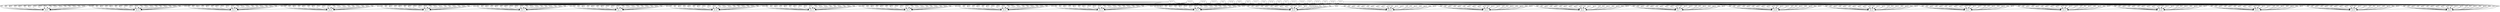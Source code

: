 digraph G {
    TC1 -> RL9 [ label="pass" ];
    TC1 -> RL11 [ label="pass" ];
    TC1 -> RL13 [ label="pass" ];
    TC1 -> RL15 [ label="pass" ];
    TC1 -> RL17 [ label="pass" ];
    TC1 -> RL19 [ label="pass" ];
    TC1 -> RL21 [ label="pass" ];
    TC1 -> RL23 [ label="pass" ];
    TC1 -> RL25 [ label="pass" ];
    TC1 -> RL27 [ label="pass" ];
    TC1 -> RL29 [ label="pass" ];
    TC1 -> RL31 [ label="pass" ];
    TC1 -> RL37 [ label="pass" ];
    TC1 -> RL39 [ label="pass" ];
    TC1 -> RL41 [ label="pass" ];
    TC1 -> RL43 [ label="pass" ];
    TC1 -> RL45 [ label="pass" ];
    TC1 -> RL47 [ label="pass" ];
    TC1 -> RL49 [ label="pass" ];
    TC1 -> RL53 [ label="pass" ];
    TC1 -> RL55 [ label="pass" ];
    TC1 -> RL65 [ label="pass" ];
    TC1 -> RL67 [ label="pass" ];
    TC1 -> RL69 [ label="pass" ];
    TC1 -> RL71 [ label="pass" ];
    TC1 -> RL77 [ label="pass" ];
    TC2 -> RL9 [ label="pass" ];
    TC2 -> RL11 [ label="pass" ];
    TC2 -> RL13 [ label="pass" ];
    TC2 -> RL15 [ label="pass" ];
    TC2 -> RL17 [ label="pass" ];
    TC2 -> RL19 [ label="pass" ];
    TC2 -> RL21 [ label="pass" ];
    TC2 -> RL23 [ label="pass" ];
    TC2 -> RL25 [ label="pass" ];
    TC2 -> RL27 [ label="pass" ];
    TC2 -> RL29 [ label="pass" ];
    TC2 -> RL31 [ label="pass" ];
    TC2 -> RL37 [ label="pass" ];
    TC2 -> RL39 [ label="pass" ];
    TC2 -> RL41 [ label="pass" ];
    TC2 -> RL43 [ label="pass" ];
    TC2 -> RL45 [ label="pass" ];
    TC2 -> RL47 [ label="pass" ];
    TC2 -> RL49 [ label="pass" ];
    TC2 -> RL53 [ label="pass" ];
    TC2 -> RL55 [ label="pass" ];
    TC2 -> RL65 [ label="pass" ];
    TC2 -> RL67 [ label="pass" ];
    TC2 -> RL69 [ label="pass" ];
    TC2 -> RL71 [ label="pass" ];
    TC2 -> RL77 [ label="pass" ];
    TC3 -> RL9 [ label="pass" ];
    TC3 -> RL11 [ label="pass" ];
    TC3 -> RL13 [ label="pass" ];
    TC3 -> RL15 [ label="pass" ];
    TC3 -> RL17 [ label="pass" ];
    TC3 -> RL19 [ label="pass" ];
    TC3 -> RL21 [ label="pass" ];
    TC3 -> RL23 [ label="pass" ];
    TC3 -> RL25 [ label="pass" ];
    TC3 -> RL27 [ label="pass" ];
    TC3 -> RL29 [ label="pass" ];
    TC3 -> RL31 [ label="pass" ];
    TC3 -> RL37 [ label="pass" ];
    TC3 -> RL39 [ label="pass" ];
    TC3 -> RL41 [ label="pass" ];
    TC3 -> RL43 [ label="pass" ];
    TC3 -> RL45 [ label="pass" ];
    TC3 -> RL47 [ label="pass" ];
    TC3 -> RL49 [ label="pass" ];
    TC3 -> RL53 [ label="pass" ];
    TC3 -> RL55 [ label="pass" ];
    TC3 -> RL65 [ label="pass" ];
    TC3 -> RL67 [ label="pass" ];
    TC3 -> RL69 [ label="pass" ];
    TC3 -> RL71 [ label="pass" ];
    TC3 -> RL77 [ label="pass" ];
    TC4 -> RL9 [ label="pass" ];
    TC4 -> RL11 [ label="pass" ];
    TC4 -> RL13 [ label="pass" ];
    TC4 -> RL15 [ label="pass" ];
    TC4 -> RL17 [ label="pass" ];
    TC4 -> RL19 [ label="pass" ];
    TC4 -> RL21 [ label="pass" ];
    TC4 -> RL23 [ label="pass" ];
    TC4 -> RL25 [ label="pass" ];
    TC4 -> RL27 [ label="pass" ];
    TC4 -> RL29 [ label="pass" ];
    TC4 -> RL31 [ label="pass" ];
    TC4 -> RL37 [ label="pass" ];
    TC4 -> RL39 [ label="pass" ];
    TC4 -> RL41 [ label="pass" ];
    TC4 -> RL43 [ label="pass" ];
    TC4 -> RL45 [ label="pass" ];
    TC4 -> RL47 [ label="pass" ];
    TC4 -> RL49 [ label="pass" ];
    TC4 -> RL53 [ label="pass" ];
    TC4 -> RL55 [ label="pass" ];
    TC4 -> RL65 [ label="pass" ];
    TC4 -> RL67 [ label="pass" ];
    TC4 -> RL69 [ label="pass" ];
    TC4 -> RL71 [ label="pass" ];
    TC4 -> RL77 [ label="pass" ];
    TC5 -> RL9 [ label="pass" ];
    TC5 -> RL11 [ label="pass" ];
    TC5 -> RL13 [ label="pass" ];
    TC5 -> RL15 [ label="pass" ];
    TC5 -> RL17 [ label="pass" ];
    TC5 -> RL19 [ label="pass" ];
    TC5 -> RL21 [ label="pass" ];
    TC5 -> RL23 [ label="pass" ];
    TC5 -> RL25 [ label="pass" ];
    TC5 -> RL27 [ label="pass" ];
    TC5 -> RL29 [ label="pass" ];
    TC5 -> RL31 [ label="pass" ];
    TC5 -> RL37 [ label="pass" ];
    TC5 -> RL39 [ label="pass" ];
    TC5 -> RL41 [ label="pass" ];
    TC5 -> RL43 [ label="pass" ];
    TC5 -> RL45 [ label="pass" ];
    TC5 -> RL47 [ label="pass" ];
    TC5 -> RL49 [ label="pass" ];
    TC5 -> RL53 [ label="pass" ];
    TC5 -> RL55 [ label="pass" ];
    TC5 -> RL65 [ label="pass" ];
    TC5 -> RL67 [ label="pass" ];
    TC5 -> RL69 [ label="pass" ];
    TC5 -> RL71 [ label="pass" ];
    TC5 -> RL77 [ label="pass" ];
    TC6 -> RL9 [ label="pass" ];
    TC6 -> RL11 [ label="pass" ];
    TC6 -> RL13 [ label="pass" ];
    TC6 -> RL15 [ label="pass" ];
    TC6 -> RL17 [ label="pass" ];
    TC6 -> RL19 [ label="pass" ];
    TC6 -> RL21 [ label="pass" ];
    TC6 -> RL23 [ label="pass" ];
    TC6 -> RL25 [ label="pass" ];
    TC6 -> RL27 [ label="pass" ];
    TC6 -> RL29 [ label="pass" ];
    TC6 -> RL31 [ label="pass" ];
    TC6 -> RL37 [ label="pass" ];
    TC6 -> RL39 [ label="pass" ];
    TC6 -> RL41 [ label="pass" ];
    TC6 -> RL43 [ label="pass" ];
    TC6 -> RL45 [ label="pass" ];
    TC6 -> RL47 [ label="pass" ];
    TC6 -> RL49 [ label="pass" ];
    TC6 -> RL53 [ label="pass" ];
    TC6 -> RL55 [ label="pass" ];
    TC6 -> RL65 [ label="pass" ];
    TC6 -> RL67 [ label="pass" ];
    TC6 -> RL69 [ label="pass" ];
    TC6 -> RL71 [ label="pass" ];
    TC6 -> RL77 [ label="pass" ];
    TC7 -> RL9 [ label="pass" ];
    TC7 -> RL11 [ label="pass" ];
    TC7 -> RL13 [ label="pass" ];
    TC7 -> RL15 [ label="pass" ];
    TC7 -> RL17 [ label="pass" ];
    TC7 -> RL19 [ label="pass" ];
    TC7 -> RL21 [ label="pass" ];
    TC7 -> RL23 [ label="pass" ];
    TC7 -> RL25 [ label="pass" ];
    TC7 -> RL27 [ label="pass" ];
    TC7 -> RL29 [ label="pass" ];
    TC7 -> RL31 [ label="pass" ];
    TC7 -> RL37 [ label="pass" ];
    TC7 -> RL39 [ label="pass" ];
    TC7 -> RL41 [ label="pass" ];
    TC7 -> RL43 [ label="pass" ];
    TC7 -> RL45 [ label="pass" ];
    TC7 -> RL47 [ label="pass" ];
    TC7 -> RL49 [ label="pass" ];
    TC7 -> RL53 [ label="pass" ];
    TC7 -> RL55 [ label="pass" ];
    TC7 -> RL65 [ label="pass" ];
    TC7 -> RL67 [ label="pass" ];
    TC7 -> RL69 [ label="pass" ];
    TC7 -> RL71 [ label="pass" ];
    TC7 -> RL77 [ label="pass" ];
    TC8 -> RL9 [ label="pass" ];
    TC8 -> RL11 [ label="pass" ];
    TC8 -> RL13 [ label="pass" ];
    TC8 -> RL15 [ label="pass" ];
    TC8 -> RL17 [ label="pass" ];
    TC8 -> RL19 [ label="pass" ];
    TC8 -> RL21 [ label="pass" ];
    TC8 -> RL23 [ label="pass" ];
    TC8 -> RL25 [ label="pass" ];
    TC8 -> RL27 [ label="pass" ];
    TC8 -> RL29 [ label="pass" ];
    TC8 -> RL31 [ label="pass" ];
    TC8 -> RL37 [ label="pass" ];
    TC8 -> RL39 [ label="pass" ];
    TC8 -> RL41 [ label="pass" ];
    TC8 -> RL43 [ label="pass" ];
    TC8 -> RL45 [ label="pass" ];
    TC8 -> RL47 [ label="pass" ];
    TC8 -> RL49 [ label="pass" ];
    TC8 -> RL53 [ label="pass" ];
    TC8 -> RL55 [ label="pass" ];
    TC8 -> RL65 [ label="pass" ];
    TC8 -> RL67 [ label="pass" ];
    TC8 -> RL69 [ label="pass" ];
    TC8 -> RL71 [ label="pass" ];
    TC8 -> RL77 [ label="pass" ];
    TC9 -> RL9 [ label="pass" ];
    TC9 -> RL11 [ label="pass" ];
    TC9 -> RL13 [ label="pass" ];
    TC9 -> RL15 [ label="pass" ];
    TC9 -> RL17 [ label="pass" ];
    TC9 -> RL19 [ label="pass" ];
    TC9 -> RL21 [ label="pass" ];
    TC9 -> RL23 [ label="pass" ];
    TC9 -> RL25 [ label="pass" ];
    TC9 -> RL27 [ label="pass" ];
    TC9 -> RL29 [ label="pass" ];
    TC9 -> RL31 [ label="pass" ];
    TC9 -> RL37 [ label="pass" ];
    TC9 -> RL39 [ label="pass" ];
    TC9 -> RL41 [ label="pass" ];
    TC9 -> RL43 [ label="pass" ];
    TC9 -> RL45 [ label="pass" ];
    TC9 -> RL47 [ label="pass" ];
    TC9 -> RL49 [ label="pass" ];
    TC9 -> RL53 [ label="pass" ];
    TC9 -> RL55 [ label="pass" ];
    TC9 -> RL65 [ label="pass" ];
    TC9 -> RL67 [ label="pass" ];
    TC9 -> RL69 [ label="pass" ];
    TC9 -> RL71 [ label="pass" ];
    TC9 -> RL77 [ label="pass" ];
    TC10 -> RL9 [ label="pass" ];
    TC10 -> RL11 [ label="pass" ];
    TC10 -> RL13 [ label="pass" ];
    TC10 -> RL15 [ label="pass" ];
    TC10 -> RL17 [ label="pass" ];
    TC10 -> RL19 [ label="pass" ];
    TC10 -> RL21 [ label="pass" ];
    TC10 -> RL23 [ label="pass" ];
    TC10 -> RL25 [ label="pass" ];
    TC10 -> RL27 [ label="pass" ];
    TC10 -> RL29 [ label="pass" ];
    TC10 -> RL31 [ label="pass" ];
    TC10 -> RL37 [ label="pass" ];
    TC10 -> RL39 [ label="pass" ];
    TC10 -> RL41 [ label="pass" ];
    TC10 -> RL43 [ label="pass" ];
    TC10 -> RL45 [ label="pass" ];
    TC10 -> RL47 [ label="pass" ];
    TC10 -> RL49 [ label="pass" ];
    TC10 -> RL53 [ label="pass" ];
    TC10 -> RL55 [ label="pass" ];
    TC10 -> RL65 [ label="pass" ];
    TC10 -> RL67 [ label="pass" ];
    TC10 -> RL69 [ label="pass" ];
    TC10 -> RL71 [ label="pass" ];
    TC10 -> RL77 [ label="pass" ];
    TC11 -> RL9 [ label="pass" ];
    TC11 -> RL11 [ label="pass" ];
    TC11 -> RL13 [ label="pass" ];
    TC11 -> RL15 [ label="pass" ];
    TC11 -> RL17 [ label="pass" ];
    TC11 -> RL19 [ label="pass" ];
    TC11 -> RL21 [ label="pass" ];
    TC11 -> RL23 [ label="pass" ];
    TC11 -> RL25 [ label="pass" ];
    TC11 -> RL27 [ label="pass" ];
    TC11 -> RL29 [ label="pass" ];
    TC11 -> RL31 [ label="pass" ];
    TC11 -> RL37 [ label="pass" ];
    TC11 -> RL39 [ label="pass" ];
    TC11 -> RL41 [ label="pass" ];
    TC11 -> RL43 [ label="pass" ];
    TC11 -> RL45 [ label="pass" ];
    TC11 -> RL47 [ label="pass" ];
    TC11 -> RL49 [ label="pass" ];
    TC11 -> RL53 [ label="pass" ];
    TC11 -> RL55 [ label="pass" ];
    TC11 -> RL65 [ label="pass" ];
    TC11 -> RL67 [ label="pass" ];
    TC11 -> RL69 [ label="pass" ];
    TC11 -> RL71 [ label="pass" ];
    TC11 -> RL77 [ label="pass" ];
    TC12 -> RL9 [ label="fail" ];
    TC12 -> RL11 [ label="fail" ];
    TC12 -> RL13 [ label="fail" ];
    TC12 -> RL15 [ label="fail" ];
    TC12 -> RL17 [ label="fail" ];
    TC12 -> RL19 [ label="fail" ];
    TC12 -> RL21 [ label="fail" ];
    TC12 -> RL23 [ label="fail" ];
    TC12 -> RL25 [ label="fail" ];
    TC12 -> RL27 [ label="fail" ];
    TC12 -> RL29 [ label="fail" ];
    TC12 -> RL31 [ label="fail" ];
    TC12 -> RL37 [ label="fail" ];
    TC12 -> RL39 [ label="fail" ];
    TC12 -> RL41 [ label="fail" ];
    TC12 -> RL43 [ label="fail" ];
    TC12 -> RL45 [ label="fail" ];
    TC12 -> RL47 [ label="fail" ];
    TC12 -> RL49 [ label="fail" ];
    TC12 -> RL53 [ label="fail" ];
    TC12 -> RL55 [ label="fail" ];
    TC12 -> RL65 [ label="fail" ];
    TC12 -> RL67 [ label="fail" ];
    TC12 -> RL69 [ label="fail" ];
    TC12 -> RL71 [ label="fail" ];
    TC12 -> RL77 [ label="fail" ];
    TC13 -> RL9 [ label="fail" ];
    TC13 -> RL11 [ label="fail" ];
    TC13 -> RL13 [ label="fail" ];
    TC13 -> RL15 [ label="fail" ];
    TC13 -> RL17 [ label="fail" ];
    TC13 -> RL19 [ label="fail" ];
    TC13 -> RL21 [ label="fail" ];
    TC13 -> RL23 [ label="fail" ];
    TC13 -> RL25 [ label="fail" ];
    TC13 -> RL27 [ label="fail" ];
    TC13 -> RL29 [ label="fail" ];
    TC13 -> RL31 [ label="fail" ];
    TC13 -> RL37 [ label="fail" ];
    TC13 -> RL39 [ label="fail" ];
    TC13 -> RL41 [ label="fail" ];
    TC13 -> RL43 [ label="fail" ];
    TC13 -> RL45 [ label="fail" ];
    TC13 -> RL47 [ label="fail" ];
    TC13 -> RL49 [ label="fail" ];
    TC13 -> RL53 [ label="fail" ];
    TC13 -> RL55 [ label="fail" ];
    TC13 -> RL65 [ label="fail" ];
    TC13 -> RL67 [ label="fail" ];
    TC13 -> RL69 [ label="fail" ];
    TC13 -> RL71 [ label="fail" ];
    TC13 -> RL77 [ label="fail" ];
    TC14 -> RL9 [ label="fail" ];
    TC14 -> RL11 [ label="fail" ];
    TC14 -> RL13 [ label="fail" ];
    TC14 -> RL15 [ label="fail" ];
    TC14 -> RL17 [ label="fail" ];
    TC14 -> RL19 [ label="fail" ];
    TC14 -> RL21 [ label="fail" ];
    TC14 -> RL23 [ label="fail" ];
    TC14 -> RL25 [ label="fail" ];
    TC14 -> RL27 [ label="fail" ];
    TC14 -> RL29 [ label="fail" ];
    TC14 -> RL31 [ label="fail" ];
    TC14 -> RL37 [ label="fail" ];
    TC14 -> RL39 [ label="fail" ];
    TC14 -> RL41 [ label="fail" ];
    TC14 -> RL43 [ label="fail" ];
    TC14 -> RL45 [ label="fail" ];
    TC14 -> RL47 [ label="fail" ];
    TC14 -> RL49 [ label="fail" ];
    TC14 -> RL53 [ label="fail" ];
    TC14 -> RL55 [ label="fail" ];
    TC14 -> RL65 [ label="fail" ];
    TC14 -> RL67 [ label="fail" ];
    TC14 -> RL69 [ label="fail" ];
    TC14 -> RL71 [ label="fail" ];
    TC14 -> RL77 [ label="fail" ];
    TC15 -> RL9 [ label="fail" ];
    TC15 -> RL11 [ label="fail" ];
    TC15 -> RL13 [ label="fail" ];
    TC15 -> RL15 [ label="fail" ];
    TC15 -> RL17 [ label="fail" ];
    TC15 -> RL19 [ label="fail" ];
    TC15 -> RL21 [ label="fail" ];
    TC15 -> RL23 [ label="fail" ];
    TC15 -> RL25 [ label="fail" ];
    TC15 -> RL27 [ label="fail" ];
    TC15 -> RL29 [ label="fail" ];
    TC15 -> RL31 [ label="fail" ];
    TC15 -> RL37 [ label="fail" ];
    TC15 -> RL39 [ label="fail" ];
    TC15 -> RL41 [ label="fail" ];
    TC15 -> RL43 [ label="fail" ];
    TC15 -> RL45 [ label="fail" ];
    TC15 -> RL47 [ label="fail" ];
    TC15 -> RL49 [ label="fail" ];
    TC15 -> RL53 [ label="fail" ];
    TC15 -> RL55 [ label="fail" ];
    TC15 -> RL65 [ label="fail" ];
    TC15 -> RL67 [ label="fail" ];
    TC15 -> RL69 [ label="fail" ];
    TC15 -> RL71 [ label="fail" ];
    TC15 -> RL77 [ label="fail" ];
    TC16 -> RL9 [ label="fail" ];
    TC16 -> RL11 [ label="fail" ];
    TC16 -> RL13 [ label="fail" ];
    TC16 -> RL15 [ label="fail" ];
    TC16 -> RL17 [ label="fail" ];
    TC16 -> RL19 [ label="fail" ];
    TC16 -> RL21 [ label="fail" ];
    TC16 -> RL23 [ label="fail" ];
    TC16 -> RL25 [ label="fail" ];
    TC16 -> RL27 [ label="fail" ];
    TC16 -> RL29 [ label="fail" ];
    TC16 -> RL31 [ label="fail" ];
    TC16 -> RL37 [ label="fail" ];
    TC16 -> RL39 [ label="fail" ];
    TC16 -> RL41 [ label="fail" ];
    TC16 -> RL43 [ label="fail" ];
    TC16 -> RL45 [ label="fail" ];
    TC16 -> RL47 [ label="fail" ];
    TC16 -> RL49 [ label="fail" ];
    TC16 -> RL53 [ label="fail" ];
    TC16 -> RL55 [ label="fail" ];
    TC16 -> RL65 [ label="fail" ];
    TC16 -> RL67 [ label="fail" ];
    TC16 -> RL69 [ label="fail" ];
    TC16 -> RL71 [ label="fail" ];
    TC16 -> RL77 [ label="fail" ];
    TC17 -> RL9 [ label="fail" ];
    TC17 -> RL11 [ label="fail" ];
    TC17 -> RL13 [ label="fail" ];
    TC17 -> RL15 [ label="fail" ];
    TC17 -> RL17 [ label="fail" ];
    TC17 -> RL19 [ label="fail" ];
    TC17 -> RL21 [ label="fail" ];
    TC17 -> RL23 [ label="fail" ];
    TC17 -> RL25 [ label="fail" ];
    TC17 -> RL27 [ label="fail" ];
    TC17 -> RL29 [ label="fail" ];
    TC17 -> RL31 [ label="fail" ];
    TC17 -> RL37 [ label="fail" ];
    TC17 -> RL39 [ label="fail" ];
    TC17 -> RL41 [ label="fail" ];
    TC17 -> RL43 [ label="fail" ];
    TC17 -> RL45 [ label="fail" ];
    TC17 -> RL47 [ label="fail" ];
    TC17 -> RL49 [ label="fail" ];
    TC17 -> RL53 [ label="fail" ];
    TC17 -> RL55 [ label="fail" ];
    TC17 -> RL65 [ label="fail" ];
    TC17 -> RL67 [ label="fail" ];
    TC17 -> RL69 [ label="fail" ];
    TC17 -> RL71 [ label="fail" ];
    TC17 -> RL77 [ label="fail" ];
    TC18 -> RL9 [ label="fail" ];
    TC18 -> RL11 [ label="fail" ];
    TC18 -> RL13 [ label="fail" ];
    TC18 -> RL15 [ label="fail" ];
    TC18 -> RL17 [ label="fail" ];
    TC18 -> RL19 [ label="fail" ];
    TC18 -> RL21 [ label="fail" ];
    TC18 -> RL23 [ label="fail" ];
    TC18 -> RL25 [ label="fail" ];
    TC18 -> RL27 [ label="fail" ];
    TC18 -> RL29 [ label="fail" ];
    TC18 -> RL31 [ label="fail" ];
    TC18 -> RL37 [ label="fail" ];
    TC18 -> RL39 [ label="fail" ];
    TC18 -> RL41 [ label="fail" ];
    TC18 -> RL43 [ label="fail" ];
    TC18 -> RL45 [ label="fail" ];
    TC18 -> RL47 [ label="fail" ];
    TC18 -> RL49 [ label="fail" ];
    TC18 -> RL53 [ label="fail" ];
    TC18 -> RL55 [ label="fail" ];
    TC18 -> RL65 [ label="fail" ];
    TC18 -> RL67 [ label="fail" ];
    TC18 -> RL69 [ label="fail" ];
    TC18 -> RL71 [ label="fail" ];
    TC18 -> RL77 [ label="fail" ];
    TC19 -> RL9 [ label="fail" ];
    TC19 -> RL11 [ label="fail" ];
    TC19 -> RL13 [ label="fail" ];
    TC19 -> RL15 [ label="fail" ];
    TC19 -> RL17 [ label="fail" ];
    TC19 -> RL19 [ label="fail" ];
    TC19 -> RL21 [ label="fail" ];
    TC19 -> RL23 [ label="fail" ];
    TC19 -> RL25 [ label="fail" ];
    TC19 -> RL27 [ label="fail" ];
    TC19 -> RL29 [ label="fail" ];
    TC19 -> RL31 [ label="fail" ];
    TC19 -> RL37 [ label="fail" ];
    TC19 -> RL39 [ label="fail" ];
    TC19 -> RL41 [ label="fail" ];
    TC19 -> RL43 [ label="fail" ];
    TC19 -> RL45 [ label="fail" ];
    TC19 -> RL47 [ label="fail" ];
    TC19 -> RL49 [ label="fail" ];
    TC19 -> RL53 [ label="fail" ];
    TC19 -> RL55 [ label="fail" ];
    TC19 -> RL65 [ label="fail" ];
    TC19 -> RL67 [ label="fail" ];
    TC19 -> RL69 [ label="fail" ];
    TC19 -> RL71 [ label="fail" ];
    TC19 -> RL77 [ label="fail" ];
    TC20 -> RL9 [ label="fail" ];
    TC20 -> RL11 [ label="fail" ];
    TC20 -> RL13 [ label="fail" ];
    TC20 -> RL15 [ label="fail" ];
    TC20 -> RL17 [ label="fail" ];
    TC20 -> RL19 [ label="fail" ];
    TC20 -> RL21 [ label="fail" ];
    TC20 -> RL23 [ label="fail" ];
    TC20 -> RL25 [ label="fail" ];
    TC20 -> RL27 [ label="fail" ];
    TC20 -> RL29 [ label="fail" ];
    TC20 -> RL31 [ label="fail" ];
    TC20 -> RL37 [ label="fail" ];
    TC20 -> RL39 [ label="fail" ];
    TC20 -> RL41 [ label="fail" ];
    TC20 -> RL43 [ label="fail" ];
    TC20 -> RL45 [ label="fail" ];
    TC20 -> RL47 [ label="fail" ];
    TC20 -> RL49 [ label="fail" ];
    TC20 -> RL53 [ label="fail" ];
    TC20 -> RL55 [ label="fail" ];
    TC20 -> RL65 [ label="fail" ];
    TC20 -> RL67 [ label="fail" ];
    TC20 -> RL69 [ label="fail" ];
    TC20 -> RL71 [ label="fail" ];
    TC20 -> RL77 [ label="fail" ];
}
digraph G {
  Line_0;
  Line_3;
  Line_5;
  Line_7;
  Line_9;
  Line_9;
  Line_11;
  Line_13;
  Line_13;
  Line_13;
  Line_15;
  Line_15;
  Line_15;
  Line_17;
  Line_19;
  Line_19;
  Line_19;
  Line_21;
  Line_23;
  Line_23;
  Line_23;
  Line_25;
  Line_27;
  Line_29;
  Line_35;
  Line_37;
  Line_37;
  Line_37;
  Line_39;
  Line_39;
  Line_39;
  Line_41;
  Line_43;
  Line_45;
  Line_47;
  Line_51;
  Line_53;
  Line_57;
  Line_59;
  Line_61;
  Line_65;
  Line_65;
  Line_67;
  Line_73;
  Line_75;
  Line_75;
  Line_75;
  Line_0 -> Line_3 [ label="CD" ];
  Line_3 -> Line_5 [ label="CD" ];
  Line_5 -> Line_7 [ label="CD" ];
  Line_5 -> Line_9 [ label="CD" ];
  Line_9 -> Line_9 [ label="CD" ];
  Line_7 -> Line_9 [ label="FD" ];
  Line_5 -> Line_11 [ label="CD" ];
  Line_5 -> Line_13 [ label="CD" ];
  Line_13 -> Line_13 [ label="CD" ];
  Line_9 -> Line_13 [ label="FD" ];
  Line_13 -> Line_13 [ label="CD" ];
  Line_13 -> Line_13 [ label="CD" ];
  Line_13 -> Line_13 [ label="FD" ];
  Line_13 -> Line_15 [ label="CD" ];
  Line_7 -> Line_15 [ label="FD" ];
  Line_5 -> Line_17 [ label="CD" ];
  Line_11 -> Line_17 [ label="FD" ];
  Line_5 -> Line_19 [ label="CD" ];
  Line_19 -> Line_19 [ label="CD" ];
  Line_13 -> Line_19 [ label="FD" ];
  Line_9 -> Line_19 [ label="FD" ];
  Line_19 -> Line_19 [ label="CD" ];
  Line_19 -> Line_19 [ label="CD" ];
  Line_19 -> Line_19 [ label="FD" ];
  Line_19 -> Line_21 [ label="CD" ];
  Line_19 -> Line_23 [ label="CD" ];
  Line_23 -> Line_23 [ label="CD" ];
  Line_9 -> Line_23 [ label="FD" ];
  Line_23 -> Line_23 [ label="CD" ];
  Line_23 -> Line_23 [ label="CD" ];
  Line_23 -> Line_23 [ label="FD" ];
  Line_23 -> Line_25 [ label="CD" ];
  Line_25 -> Line_27 [ label="CD" ];
  Line_21 -> Line_27 [ label="FD" ];
  Line_23 -> Line_29 [ label="CD" ];
  Line_21 -> Line_29 [ label="FD" ];
  Line_5 -> Line_35 [ label="CD" ];
  Line_5 -> Line_37 [ label="CD" ];
  Line_37 -> Line_37 [ label="CD" ];
  Line_19 -> Line_37 [ label="FD" ];
  Line_13 -> Line_37 [ label="FD" ];
  Line_9 -> Line_37 [ label="FD" ];
  Line_37 -> Line_37 [ label="CD" ];
  Line_37 -> Line_37 [ label="CD" ];
  Line_37 -> Line_37 [ label="FD" ];
  Line_37 -> Line_39 [ label="CD" ];
  Line_39 -> Line_39 [ label="CD" ];
  Line_23 -> Line_39 [ label="FD" ];
  Line_37 -> Line_39 [ label="FD" ];
  Line_19 -> Line_39 [ label="FD" ];
  Line_13 -> Line_39 [ label="FD" ];
  Line_39 -> Line_39 [ label="CD" ];
  Line_39 -> Line_39 [ label="CD" ];
  Line_39 -> Line_39 [ label="FD" ];
  Line_39 -> Line_41 [ label="CD" ];
  Line_35 -> Line_41 [ label="FD" ];
  Line_41 -> Line_43 [ label="CD" ];
  Line_43 -> Line_43 [ label="FD" ];
  Line_35 -> Line_43 [ label="FD" ];
  Line_41 -> Line_45 [ label="CD" ];
  Line_45 -> Line_45 [ label="FD" ];
  Line_35 -> Line_45 [ label="FD" ];
  Line_41 -> Line_47 [ label="CD" ];
  Line_47 -> Line_47 [ label="FD" ];
  Line_35 -> Line_47 [ label="FD" ];
  Line_5 -> Line_51 [ label="CD" ];
  Line_43 -> Line_51 [ label="FD" ];
  Line_35 -> Line_51 [ label="FD" ];
  Line_45 -> Line_51 [ label="FD" ];
  Line_47 -> Line_51 [ label="FD" ];
  Line_5 -> Line_53 [ label="CD" ];
  Line_7 -> Line_53 [ label="FD" ];
  Line_3 -> Line_57 [ label="CD" ];
  Line_57 -> Line_59 [ label="CD" ];
  Line_57 -> Line_61 [ label="CD" ];
  Line_65 -> Line_65 [ label="FD" ];
  Line_11 -> Line_65 [ label="FD" ];
  Line_65 -> Line_65 [ label="CD" ];
  Line_37 -> Line_65 [ label="FD" ];
  Line_19 -> Line_65 [ label="FD" ];
  Line_13 -> Line_65 [ label="FD" ];
  Line_39 -> Line_65 [ label="FD" ];
  Line_23 -> Line_65 [ label="FD" ];
  Line_37 -> Line_67 [ label="FD" ];
  Line_19 -> Line_67 [ label="FD" ];
  Line_13 -> Line_67 [ label="FD" ];
  Line_39 -> Line_67 [ label="FD" ];
  Line_23 -> Line_67 [ label="FD" ];
  Line_57 -> Line_73 [ label="CD" ];
  Line_73 -> Line_75 [ label="CD" ];
  Line_75 -> Line_75 [ label="CD" ];
  Line_75 -> Line_75 [ label="CD" ];
  Line_65 -> Line_75 [ label="FD" ];
  Line_11 -> Line_75 [ label="FD" ];
  Line_13 -> Line_13 [ label="FD" ];
  Line_19 -> Line_19 [ label="FD" ];
  Line_23 -> Line_23 [ label="FD" ];
  Line_37 -> Line_37 [ label="FD" ];
  Line_39 -> Line_39 [ label="FD" ];
  Line_43 -> Line_41 [ label="FD" ];
}
